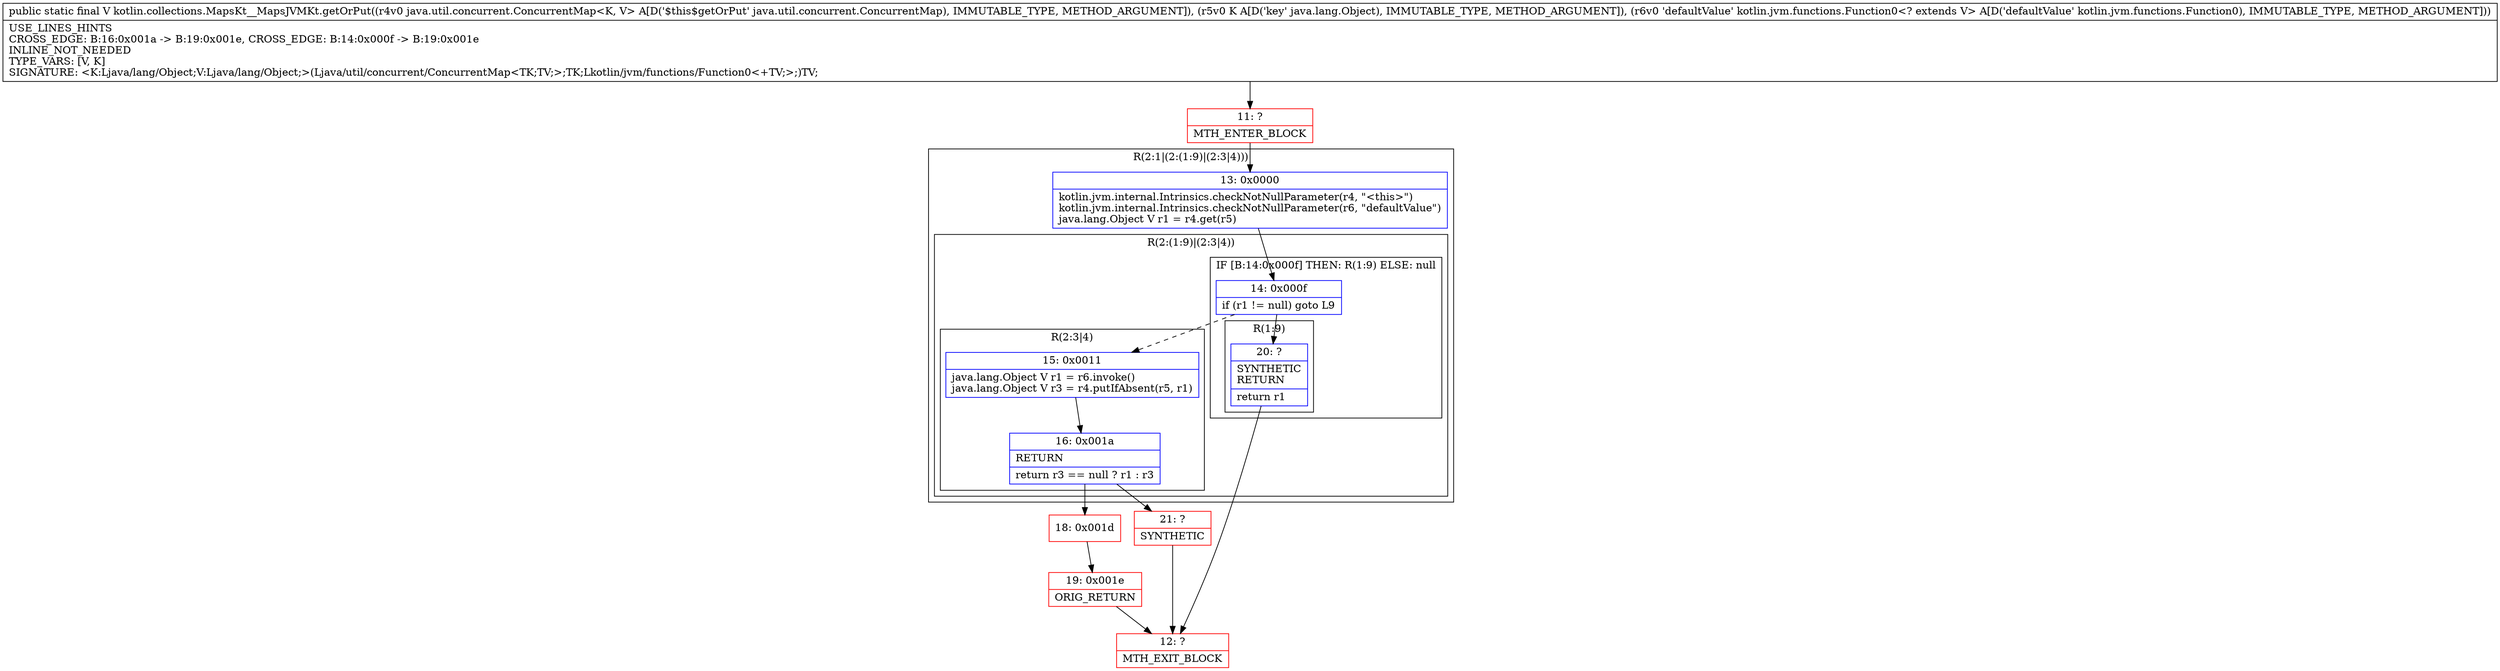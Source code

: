 digraph "CFG forkotlin.collections.MapsKt__MapsJVMKt.getOrPut(Ljava\/util\/concurrent\/ConcurrentMap;Ljava\/lang\/Object;Lkotlin\/jvm\/functions\/Function0;)Ljava\/lang\/Object;" {
subgraph cluster_Region_1903786409 {
label = "R(2:1|(2:(1:9)|(2:3|4)))";
node [shape=record,color=blue];
Node_13 [shape=record,label="{13\:\ 0x0000|kotlin.jvm.internal.Intrinsics.checkNotNullParameter(r4, \"\<this\>\")\lkotlin.jvm.internal.Intrinsics.checkNotNullParameter(r6, \"defaultValue\")\ljava.lang.Object V r1 = r4.get(r5)\l}"];
subgraph cluster_Region_1341936687 {
label = "R(2:(1:9)|(2:3|4))";
node [shape=record,color=blue];
subgraph cluster_IfRegion_1965173664 {
label = "IF [B:14:0x000f] THEN: R(1:9) ELSE: null";
node [shape=record,color=blue];
Node_14 [shape=record,label="{14\:\ 0x000f|if (r1 != null) goto L9\l}"];
subgraph cluster_Region_759821590 {
label = "R(1:9)";
node [shape=record,color=blue];
Node_20 [shape=record,label="{20\:\ ?|SYNTHETIC\lRETURN\l|return r1\l}"];
}
}
subgraph cluster_Region_854275523 {
label = "R(2:3|4)";
node [shape=record,color=blue];
Node_15 [shape=record,label="{15\:\ 0x0011|java.lang.Object V r1 = r6.invoke()\ljava.lang.Object V r3 = r4.putIfAbsent(r5, r1)\l}"];
Node_16 [shape=record,label="{16\:\ 0x001a|RETURN\l|return r3 == null ? r1 : r3\l}"];
}
}
}
Node_11 [shape=record,color=red,label="{11\:\ ?|MTH_ENTER_BLOCK\l}"];
Node_18 [shape=record,color=red,label="{18\:\ 0x001d}"];
Node_19 [shape=record,color=red,label="{19\:\ 0x001e|ORIG_RETURN\l}"];
Node_12 [shape=record,color=red,label="{12\:\ ?|MTH_EXIT_BLOCK\l}"];
Node_21 [shape=record,color=red,label="{21\:\ ?|SYNTHETIC\l}"];
MethodNode[shape=record,label="{public static final V kotlin.collections.MapsKt__MapsJVMKt.getOrPut((r4v0 java.util.concurrent.ConcurrentMap\<K, V\> A[D('$this$getOrPut' java.util.concurrent.ConcurrentMap), IMMUTABLE_TYPE, METHOD_ARGUMENT]), (r5v0 K A[D('key' java.lang.Object), IMMUTABLE_TYPE, METHOD_ARGUMENT]), (r6v0 'defaultValue' kotlin.jvm.functions.Function0\<? extends V\> A[D('defaultValue' kotlin.jvm.functions.Function0), IMMUTABLE_TYPE, METHOD_ARGUMENT]))  | USE_LINES_HINTS\lCROSS_EDGE: B:16:0x001a \-\> B:19:0x001e, CROSS_EDGE: B:14:0x000f \-\> B:19:0x001e\lINLINE_NOT_NEEDED\lTYPE_VARS: [V, K]\lSIGNATURE: \<K:Ljava\/lang\/Object;V:Ljava\/lang\/Object;\>(Ljava\/util\/concurrent\/ConcurrentMap\<TK;TV;\>;TK;Lkotlin\/jvm\/functions\/Function0\<+TV;\>;)TV;\l}"];
MethodNode -> Node_11;Node_13 -> Node_14;
Node_14 -> Node_15[style=dashed];
Node_14 -> Node_20;
Node_20 -> Node_12;
Node_15 -> Node_16;
Node_16 -> Node_18;
Node_16 -> Node_21;
Node_11 -> Node_13;
Node_18 -> Node_19;
Node_19 -> Node_12;
Node_21 -> Node_12;
}

